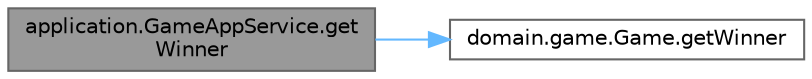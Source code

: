 digraph "application.GameAppService.getWinner"
{
 // LATEX_PDF_SIZE
  bgcolor="transparent";
  edge [fontname=Helvetica,fontsize=10,labelfontname=Helvetica,labelfontsize=10];
  node [fontname=Helvetica,fontsize=10,shape=box,height=0.2,width=0.4];
  rankdir="LR";
  Node1 [id="Node000001",label="application.GameAppService.get\lWinner",height=0.2,width=0.4,color="gray40", fillcolor="grey60", style="filled", fontcolor="black",tooltip="Recupera el jugador ganador, si el juego ha finalizado."];
  Node1 -> Node2 [id="edge1_Node000001_Node000002",color="steelblue1",style="solid",tooltip=" "];
  Node2 [id="Node000002",label="domain.game.Game.getWinner",height=0.2,width=0.4,color="grey40", fillcolor="white", style="filled",URL="$classdomain_1_1game_1_1_game.html#a569f3fcef7c8dd9a2026dc970a705fef",tooltip="Obtiene al jugador ganador de la partida."];
}
